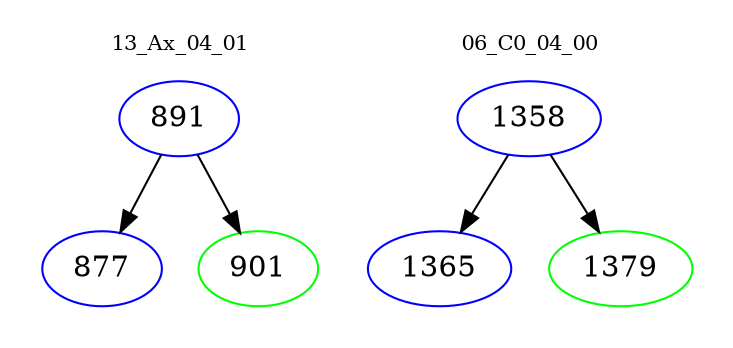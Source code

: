 digraph{
subgraph cluster_0 {
color = white
label = "13_Ax_04_01";
fontsize=10;
T0_891 [label="891", color="blue"]
T0_891 -> T0_877 [color="black"]
T0_877 [label="877", color="blue"]
T0_891 -> T0_901 [color="black"]
T0_901 [label="901", color="green"]
}
subgraph cluster_1 {
color = white
label = "06_C0_04_00";
fontsize=10;
T1_1358 [label="1358", color="blue"]
T1_1358 -> T1_1365 [color="black"]
T1_1365 [label="1365", color="blue"]
T1_1358 -> T1_1379 [color="black"]
T1_1379 [label="1379", color="green"]
}
}
